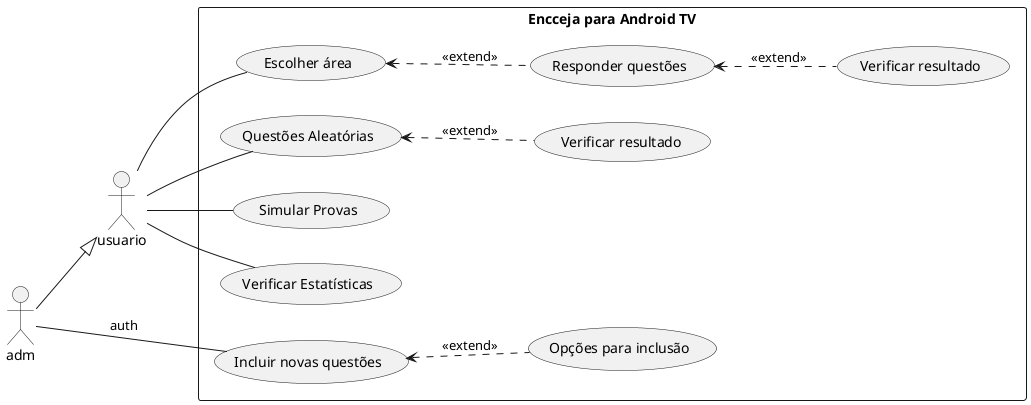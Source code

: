 @startuml diagrama de casos de uso
left to right direction


actor usuario
actor adm

rectangle "Encceja para Android TV"{
    usuario -- (Escolher área) : " "
    usuario -- (Questões Aleatórias) : " "
    usuario -- (Simular Provas) : " " 
    usuario -- (Verificar Estatísticas) : " " 
    adm --|> usuario
    adm -- (Incluir novas questões) : " auth"
    (Escolher área) <.. (Responder questões) : " <<extend>>"
    (Questões Aleatórias) <.. ( Verificar resultado) : " <<extend>>"
    (Responder questões) <.. (Verificar resultado): " <<extend>>"
    (Incluir novas questões) <.. (Opções para inclusão): " <<extend>>"
}

@enduml
